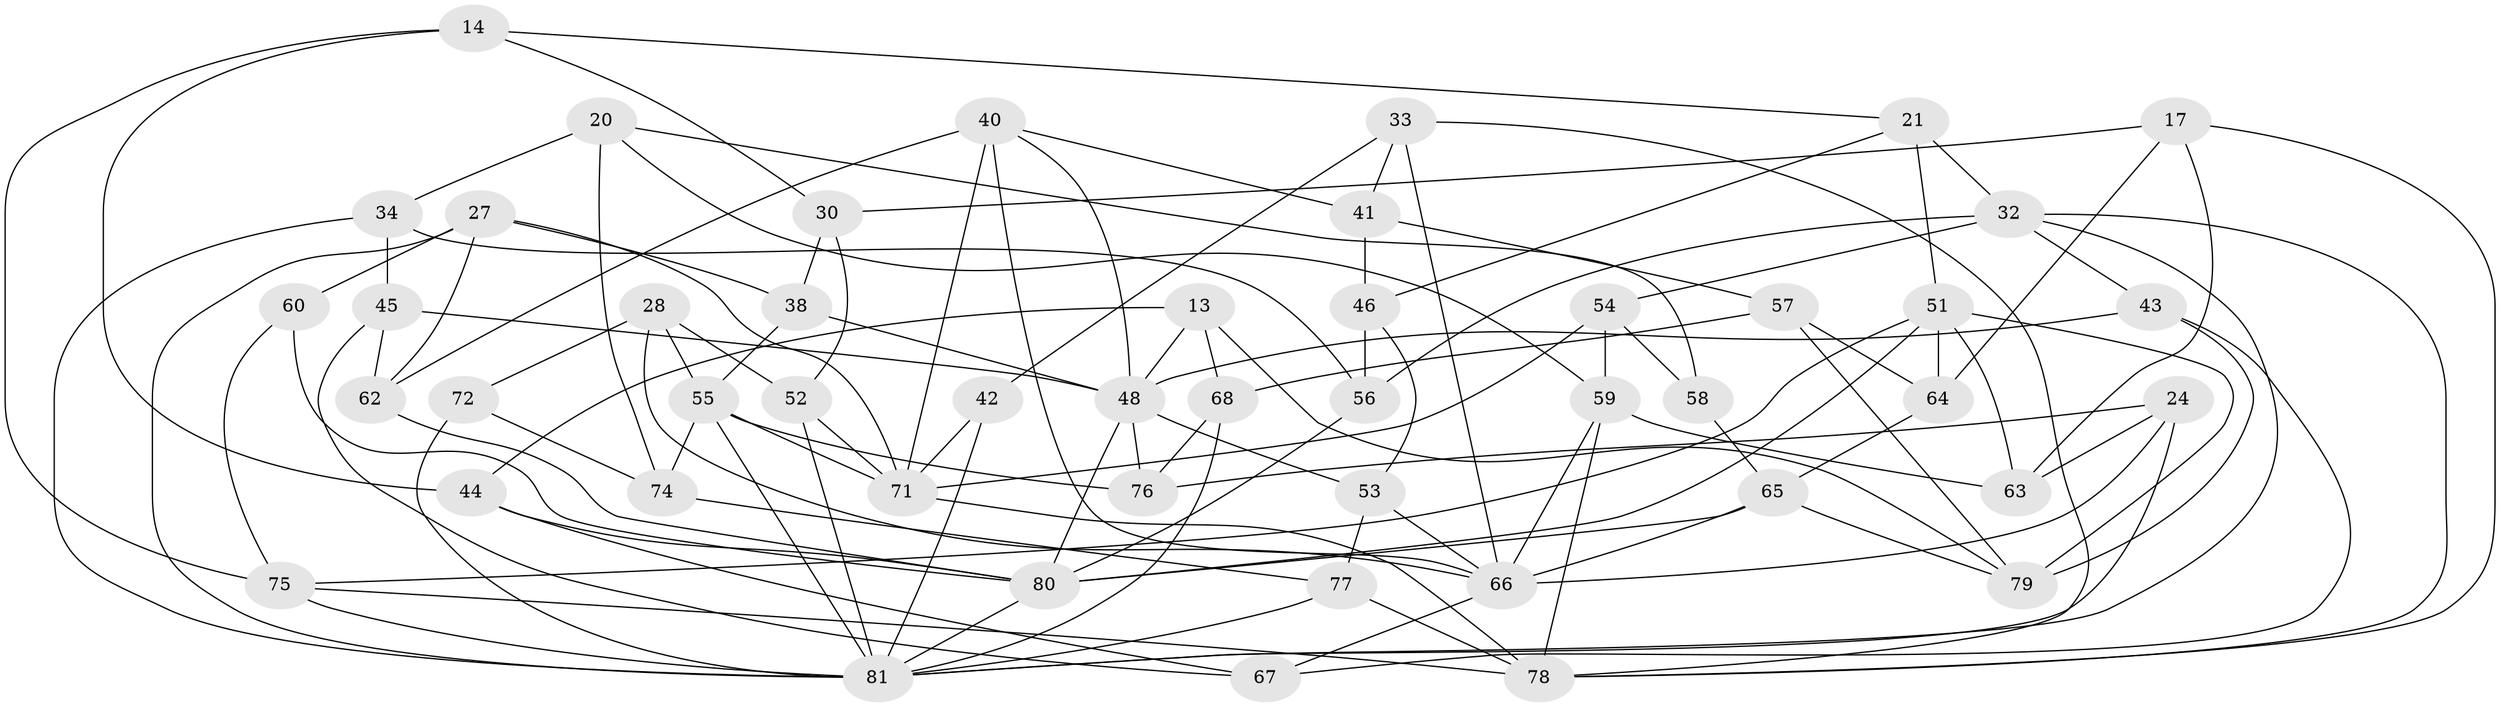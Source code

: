 // original degree distribution, {4: 1.0}
// Generated by graph-tools (version 1.1) at 2025/03/03/04/25 22:03:15]
// undirected, 48 vertices, 113 edges
graph export_dot {
graph [start="1"]
  node [color=gray90,style=filled];
  13;
  14;
  17;
  20;
  21;
  24;
  27 [super="+16"];
  28;
  30;
  32 [super="+12"];
  33;
  34;
  38 [super="+3"];
  40 [super="+37"];
  41;
  42;
  43;
  44;
  45;
  46;
  48 [super="+1+35+36"];
  51 [super="+2+47"];
  52;
  53;
  54;
  55 [super="+25"];
  56;
  57;
  58;
  59 [super="+11"];
  60;
  62;
  63;
  64;
  65 [super="+29"];
  66 [super="+26"];
  67;
  68;
  71 [super="+61"];
  72;
  74;
  75 [super="+69"];
  76;
  77;
  78 [super="+50"];
  79 [super="+70"];
  80 [super="+39"];
  81 [super="+8+73+31"];
  13 -- 79;
  13 -- 68;
  13 -- 44;
  13 -- 48;
  14 -- 44;
  14 -- 21;
  14 -- 30;
  14 -- 75;
  17 -- 30;
  17 -- 63;
  17 -- 64;
  17 -- 78;
  20 -- 74;
  20 -- 58;
  20 -- 34;
  20 -- 59;
  21 -- 46;
  21 -- 51;
  21 -- 32;
  24 -- 76;
  24 -- 63;
  24 -- 66;
  24 -- 81;
  27 -- 60 [weight=2];
  27 -- 62;
  27 -- 81;
  27 -- 38;
  27 -- 71;
  28 -- 52;
  28 -- 72;
  28 -- 55;
  28 -- 66;
  30 -- 52;
  30 -- 38;
  32 -- 56;
  32 -- 78;
  32 -- 81;
  32 -- 43;
  32 -- 54;
  33 -- 42;
  33 -- 41;
  33 -- 78;
  33 -- 66;
  34 -- 45;
  34 -- 56;
  34 -- 81;
  38 -- 48 [weight=2];
  38 -- 55 [weight=2];
  40 -- 62;
  40 -- 48;
  40 -- 41;
  40 -- 66;
  40 -- 71 [weight=2];
  41 -- 57;
  41 -- 46;
  42 -- 71;
  42 -- 81 [weight=2];
  43 -- 67;
  43 -- 48;
  43 -- 79;
  44 -- 80;
  44 -- 67;
  45 -- 67;
  45 -- 62;
  45 -- 48;
  46 -- 53;
  46 -- 56;
  48 -- 53;
  48 -- 76;
  48 -- 80 [weight=2];
  51 -- 75 [weight=2];
  51 -- 64;
  51 -- 63;
  51 -- 79 [weight=2];
  51 -- 80;
  52 -- 71;
  52 -- 81;
  53 -- 66;
  53 -- 77;
  54 -- 71;
  54 -- 58;
  54 -- 59;
  55 -- 81;
  55 -- 76;
  55 -- 71 [weight=2];
  55 -- 74;
  56 -- 80;
  57 -- 79;
  57 -- 68;
  57 -- 64;
  58 -- 65 [weight=2];
  59 -- 63;
  59 -- 78 [weight=2];
  59 -- 66;
  60 -- 80;
  60 -- 75;
  62 -- 80;
  64 -- 65;
  65 -- 66;
  65 -- 79;
  65 -- 80;
  66 -- 67;
  68 -- 76;
  68 -- 81;
  71 -- 78 [weight=2];
  72 -- 74;
  72 -- 81 [weight=2];
  74 -- 77;
  75 -- 78 [weight=2];
  75 -- 81 [weight=2];
  77 -- 78;
  77 -- 81;
  80 -- 81 [weight=2];
}
